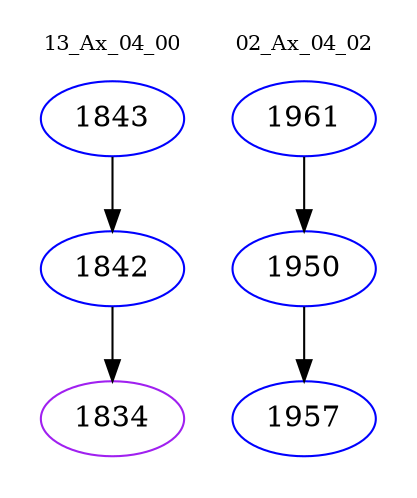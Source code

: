 digraph{
subgraph cluster_0 {
color = white
label = "13_Ax_04_00";
fontsize=10;
T0_1843 [label="1843", color="blue"]
T0_1843 -> T0_1842 [color="black"]
T0_1842 [label="1842", color="blue"]
T0_1842 -> T0_1834 [color="black"]
T0_1834 [label="1834", color="purple"]
}
subgraph cluster_1 {
color = white
label = "02_Ax_04_02";
fontsize=10;
T1_1961 [label="1961", color="blue"]
T1_1961 -> T1_1950 [color="black"]
T1_1950 [label="1950", color="blue"]
T1_1950 -> T1_1957 [color="black"]
T1_1957 [label="1957", color="blue"]
}
}
